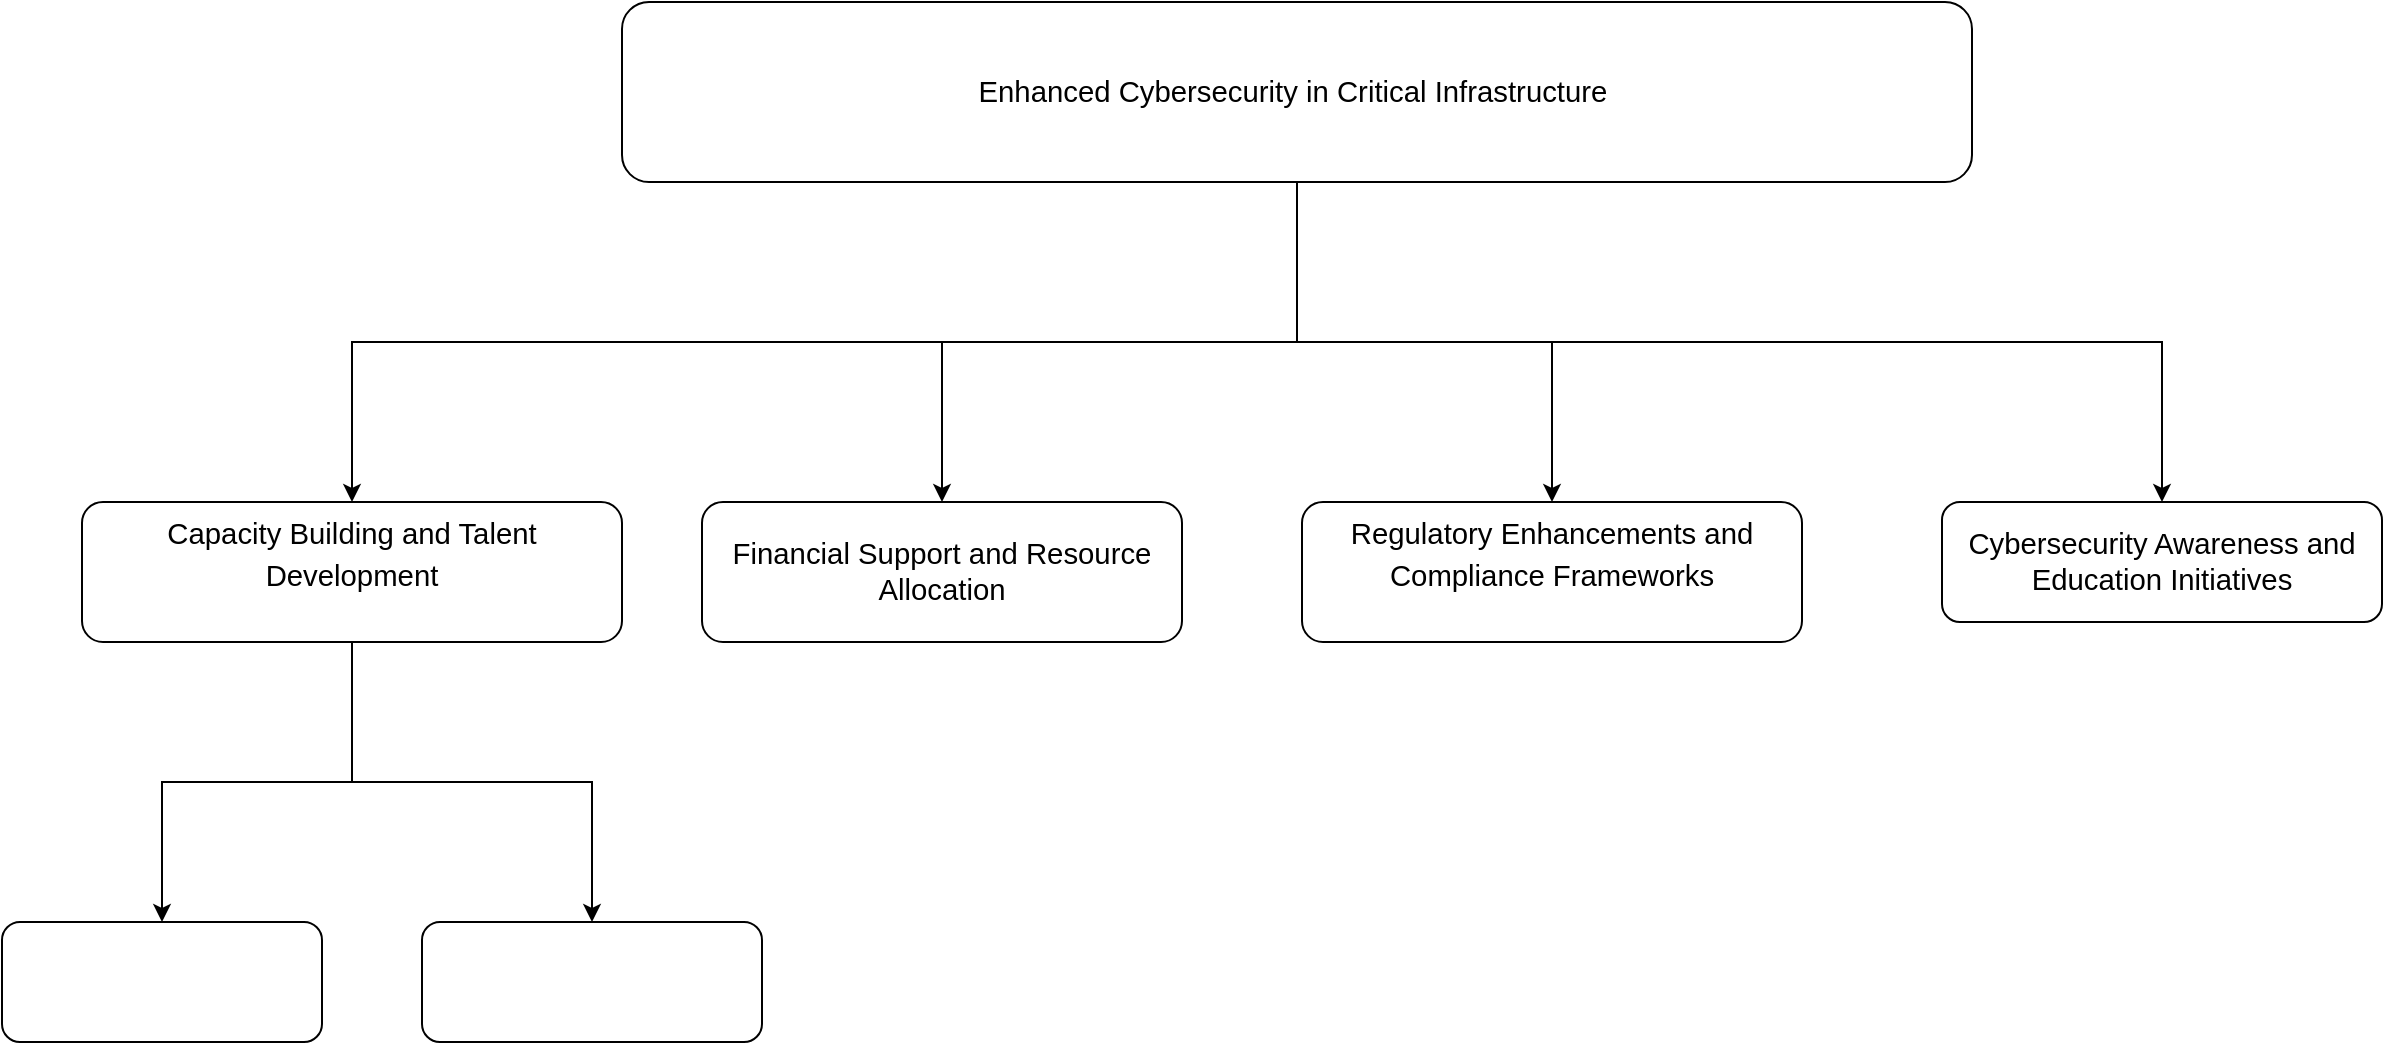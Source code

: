 <mxfile version="24.4.0" type="github">
  <diagram name="Page-1" id="qbcw0_QGkUB2L4nBPmKO">
    <mxGraphModel dx="2007" dy="645" grid="1" gridSize="10" guides="1" tooltips="1" connect="1" arrows="1" fold="1" page="1" pageScale="1" pageWidth="850" pageHeight="1100" background="none" math="0" shadow="0">
      <root>
        <mxCell id="0" />
        <mxCell id="1" parent="0" />
        <mxCell id="e39YhttfQh6g9qLsBfuA-8" value="" style="edgeStyle=orthogonalEdgeStyle;rounded=0;orthogonalLoop=1;jettySize=auto;html=1;" edge="1" parent="1" source="e39YhttfQh6g9qLsBfuA-2" target="e39YhttfQh6g9qLsBfuA-7">
          <mxGeometry relative="1" as="geometry" />
        </mxCell>
        <mxCell id="e39YhttfQh6g9qLsBfuA-10" value="" style="edgeStyle=orthogonalEdgeStyle;rounded=0;orthogonalLoop=1;jettySize=auto;html=1;" edge="1" parent="1" source="e39YhttfQh6g9qLsBfuA-2" target="e39YhttfQh6g9qLsBfuA-9">
          <mxGeometry relative="1" as="geometry" />
        </mxCell>
        <mxCell id="e39YhttfQh6g9qLsBfuA-14" value="" style="edgeStyle=orthogonalEdgeStyle;rounded=0;orthogonalLoop=1;jettySize=auto;html=1;" edge="1" parent="1" source="e39YhttfQh6g9qLsBfuA-2" target="e39YhttfQh6g9qLsBfuA-13">
          <mxGeometry relative="1" as="geometry" />
        </mxCell>
        <mxCell id="e39YhttfQh6g9qLsBfuA-20" value="" style="edgeStyle=orthogonalEdgeStyle;rounded=0;orthogonalLoop=1;jettySize=auto;html=1;" edge="1" parent="1" source="e39YhttfQh6g9qLsBfuA-2" target="e39YhttfQh6g9qLsBfuA-19">
          <mxGeometry relative="1" as="geometry" />
        </mxCell>
        <mxCell id="e39YhttfQh6g9qLsBfuA-2" value="&lt;span id=&quot;docs-internal-guid-f4f1dec3-7fff-86c7-fe9e-d08dac1e3e18&quot;&gt;&lt;span style=&quot;font-size: 11pt; font-family: Arial, sans-serif; background-color: transparent; font-variant-numeric: normal; font-variant-east-asian: normal; font-variant-alternates: normal; font-variant-position: normal; vertical-align: baseline; white-space-collapse: preserve;&quot;&gt;Enhanced Cybersecurity in Critical Infrastructure &lt;/span&gt;&lt;/span&gt;" style="whiteSpace=wrap;html=1;gradientDirection=east;rounded=1;" vertex="1" parent="1">
          <mxGeometry x="-80" y="30" width="675" height="90" as="geometry" />
        </mxCell>
        <mxCell id="e39YhttfQh6g9qLsBfuA-7" value="&lt;span id=&quot;docs-internal-guid-b18fc274-7fff-4afe-53f8-195ce8988570&quot;&gt;&lt;p style=&quot;line-height:1.38;margin-top:0pt;margin-bottom:0pt;&quot; dir=&quot;ltr&quot;&gt;&lt;span style=&quot;font-size: 11pt; font-family: Arial, sans-serif; background-color: transparent; font-variant-numeric: normal; font-variant-east-asian: normal; font-variant-alternates: normal; font-variant-position: normal; vertical-align: baseline; white-space-collapse: preserve;&quot;&gt;Regulatory Enhancements and Compliance Frameworks&lt;/span&gt;&lt;/p&gt;&lt;div&gt;&lt;span style=&quot;font-size: 11pt; font-family: Arial, sans-serif; background-color: transparent; font-variant-numeric: normal; font-variant-east-asian: normal; font-variant-alternates: normal; font-variant-position: normal; vertical-align: baseline; white-space-collapse: preserve;&quot;&gt;&lt;br&gt;&lt;/span&gt;&lt;/div&gt;&lt;/span&gt;" style="whiteSpace=wrap;html=1;gradientDirection=east;rounded=1;" vertex="1" parent="1">
          <mxGeometry x="260" y="280" width="250" height="70" as="geometry" />
        </mxCell>
        <mxCell id="e39YhttfQh6g9qLsBfuA-9" value="&lt;span id=&quot;docs-internal-guid-cc9d6333-7fff-6a8c-3ab8-d3a8226ca76d&quot;&gt;&lt;span style=&quot;font-size: 11pt; font-family: Arial, sans-serif; background-color: transparent; font-variant-numeric: normal; font-variant-east-asian: normal; font-variant-alternates: normal; font-variant-position: normal; vertical-align: baseline; white-space-collapse: preserve;&quot;&gt;Financial Support and Resource Allocation&lt;/span&gt;&lt;/span&gt;" style="whiteSpace=wrap;html=1;gradientDirection=east;rounded=1;" vertex="1" parent="1">
          <mxGeometry x="-40" y="280" width="240" height="70" as="geometry" />
        </mxCell>
        <mxCell id="e39YhttfQh6g9qLsBfuA-13" value="&lt;span id=&quot;docs-internal-guid-c67d08ce-7fff-69de-2ffb-74023b6b5d5c&quot;&gt;&lt;span style=&quot;font-size: 11pt; font-family: Arial, sans-serif; background-color: transparent; font-variant-numeric: normal; font-variant-east-asian: normal; font-variant-alternates: normal; font-variant-position: normal; vertical-align: baseline; white-space-collapse: preserve;&quot;&gt;Cybersecurity Awareness and Education Initiatives&lt;/span&gt;&lt;/span&gt;" style="whiteSpace=wrap;html=1;gradientDirection=east;rounded=1;" vertex="1" parent="1">
          <mxGeometry x="580" y="280" width="220" height="60" as="geometry" />
        </mxCell>
        <mxCell id="e39YhttfQh6g9qLsBfuA-22" value="" style="edgeStyle=orthogonalEdgeStyle;rounded=0;orthogonalLoop=1;jettySize=auto;html=1;" edge="1" parent="1" source="e39YhttfQh6g9qLsBfuA-19" target="e39YhttfQh6g9qLsBfuA-21">
          <mxGeometry relative="1" as="geometry" />
        </mxCell>
        <mxCell id="e39YhttfQh6g9qLsBfuA-24" value="" style="edgeStyle=orthogonalEdgeStyle;rounded=0;orthogonalLoop=1;jettySize=auto;html=1;" edge="1" parent="1" source="e39YhttfQh6g9qLsBfuA-19" target="e39YhttfQh6g9qLsBfuA-23">
          <mxGeometry relative="1" as="geometry" />
        </mxCell>
        <mxCell id="e39YhttfQh6g9qLsBfuA-19" value="&lt;span id=&quot;docs-internal-guid-990a0c09-7fff-07dc-5c46-0e6442948d26&quot;&gt;&lt;p style=&quot;line-height:1.38;margin-top:0pt;margin-bottom:0pt;&quot; dir=&quot;ltr&quot;&gt;&lt;span style=&quot;font-size: 11pt; font-family: Arial, sans-serif; background-color: transparent; font-variant-numeric: normal; font-variant-east-asian: normal; font-variant-alternates: normal; font-variant-position: normal; vertical-align: baseline; white-space-collapse: preserve;&quot;&gt;Capacity Building and Talent Development&lt;/span&gt;&lt;/p&gt;&lt;div&gt;&lt;span style=&quot;font-size: 11pt; font-family: Arial, sans-serif; background-color: transparent; font-variant-numeric: normal; font-variant-east-asian: normal; font-variant-alternates: normal; font-variant-position: normal; vertical-align: baseline; white-space-collapse: preserve;&quot;&gt;&lt;br&gt;&lt;/span&gt;&lt;/div&gt;&lt;/span&gt;" style="whiteSpace=wrap;html=1;gradientDirection=east;rounded=1;" vertex="1" parent="1">
          <mxGeometry x="-350" y="280" width="270" height="70" as="geometry" />
        </mxCell>
        <mxCell id="e39YhttfQh6g9qLsBfuA-21" value="" style="whiteSpace=wrap;html=1;gradientDirection=east;rounded=1;" vertex="1" parent="1">
          <mxGeometry x="-390" y="490" width="160" height="60" as="geometry" />
        </mxCell>
        <mxCell id="e39YhttfQh6g9qLsBfuA-23" value="" style="whiteSpace=wrap;html=1;gradientDirection=east;rounded=1;" vertex="1" parent="1">
          <mxGeometry x="-180" y="490" width="170" height="60" as="geometry" />
        </mxCell>
      </root>
    </mxGraphModel>
  </diagram>
</mxfile>
